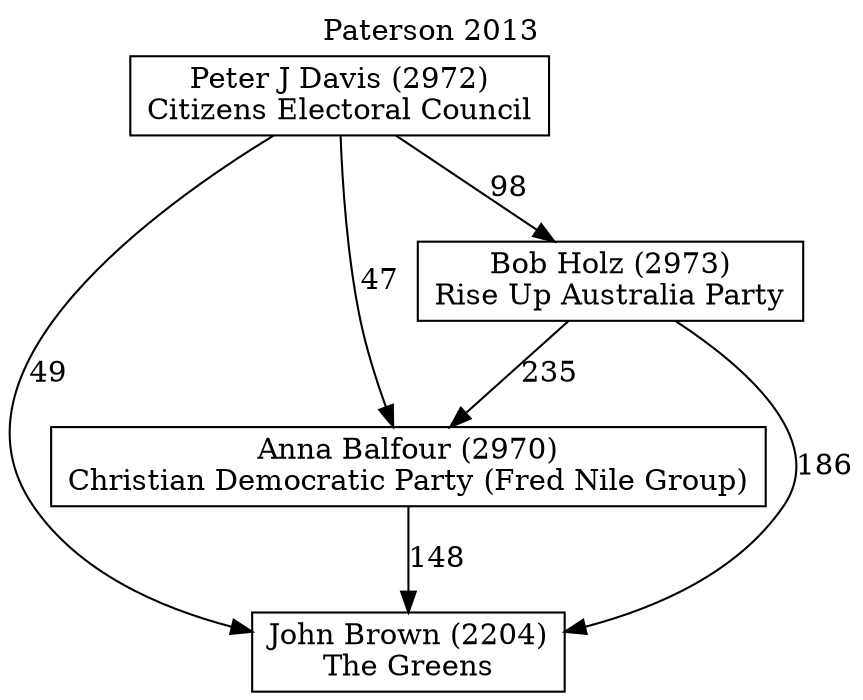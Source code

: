 // House preference flow
digraph "John Brown (2204)_Paterson_2013" {
	graph [label="Paterson 2013" labelloc=t mclimit=10]
	node [shape=box]
	"John Brown (2204)" [label="John Brown (2204)
The Greens"]
	"Anna Balfour (2970)" [label="Anna Balfour (2970)
Christian Democratic Party (Fred Nile Group)"]
	"Bob Holz (2973)" [label="Bob Holz (2973)
Rise Up Australia Party"]
	"Peter J Davis (2972)" [label="Peter J Davis (2972)
Citizens Electoral Council"]
	"John Brown (2204)" [label="John Brown (2204)
The Greens"]
	"Bob Holz (2973)" [label="Bob Holz (2973)
Rise Up Australia Party"]
	"Peter J Davis (2972)" [label="Peter J Davis (2972)
Citizens Electoral Council"]
	"John Brown (2204)" [label="John Brown (2204)
The Greens"]
	"Peter J Davis (2972)" [label="Peter J Davis (2972)
Citizens Electoral Council"]
	"Peter J Davis (2972)" [label="Peter J Davis (2972)
Citizens Electoral Council"]
	"Bob Holz (2973)" [label="Bob Holz (2973)
Rise Up Australia Party"]
	"Peter J Davis (2972)" [label="Peter J Davis (2972)
Citizens Electoral Council"]
	"Peter J Davis (2972)" [label="Peter J Davis (2972)
Citizens Electoral Council"]
	"Anna Balfour (2970)" [label="Anna Balfour (2970)
Christian Democratic Party (Fred Nile Group)"]
	"Bob Holz (2973)" [label="Bob Holz (2973)
Rise Up Australia Party"]
	"Peter J Davis (2972)" [label="Peter J Davis (2972)
Citizens Electoral Council"]
	"Anna Balfour (2970)" [label="Anna Balfour (2970)
Christian Democratic Party (Fred Nile Group)"]
	"Peter J Davis (2972)" [label="Peter J Davis (2972)
Citizens Electoral Council"]
	"Peter J Davis (2972)" [label="Peter J Davis (2972)
Citizens Electoral Council"]
	"Bob Holz (2973)" [label="Bob Holz (2973)
Rise Up Australia Party"]
	"Peter J Davis (2972)" [label="Peter J Davis (2972)
Citizens Electoral Council"]
	"Peter J Davis (2972)" [label="Peter J Davis (2972)
Citizens Electoral Council"]
	"Anna Balfour (2970)" -> "John Brown (2204)" [label=148]
	"Bob Holz (2973)" -> "Anna Balfour (2970)" [label=235]
	"Peter J Davis (2972)" -> "Bob Holz (2973)" [label=98]
	"Bob Holz (2973)" -> "John Brown (2204)" [label=186]
	"Peter J Davis (2972)" -> "John Brown (2204)" [label=49]
	"Peter J Davis (2972)" -> "Anna Balfour (2970)" [label=47]
}
